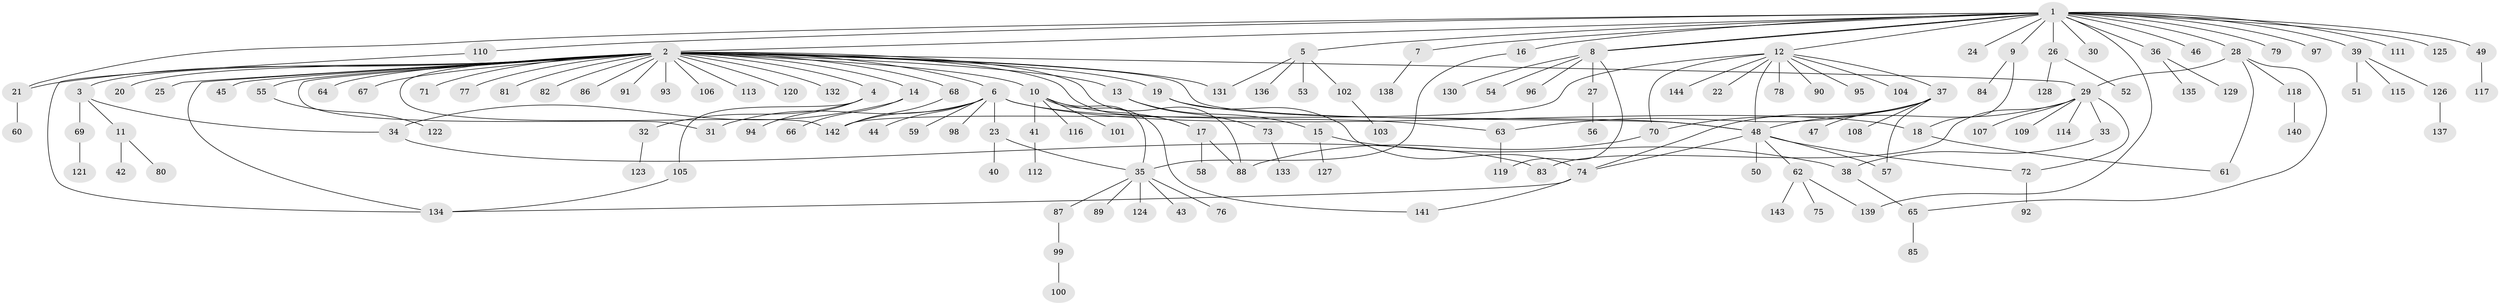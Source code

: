 // Generated by graph-tools (version 1.1) at 2025/35/03/09/25 02:35:48]
// undirected, 144 vertices, 177 edges
graph export_dot {
graph [start="1"]
  node [color=gray90,style=filled];
  1;
  2;
  3;
  4;
  5;
  6;
  7;
  8;
  9;
  10;
  11;
  12;
  13;
  14;
  15;
  16;
  17;
  18;
  19;
  20;
  21;
  22;
  23;
  24;
  25;
  26;
  27;
  28;
  29;
  30;
  31;
  32;
  33;
  34;
  35;
  36;
  37;
  38;
  39;
  40;
  41;
  42;
  43;
  44;
  45;
  46;
  47;
  48;
  49;
  50;
  51;
  52;
  53;
  54;
  55;
  56;
  57;
  58;
  59;
  60;
  61;
  62;
  63;
  64;
  65;
  66;
  67;
  68;
  69;
  70;
  71;
  72;
  73;
  74;
  75;
  76;
  77;
  78;
  79;
  80;
  81;
  82;
  83;
  84;
  85;
  86;
  87;
  88;
  89;
  90;
  91;
  92;
  93;
  94;
  95;
  96;
  97;
  98;
  99;
  100;
  101;
  102;
  103;
  104;
  105;
  106;
  107;
  108;
  109;
  110;
  111;
  112;
  113;
  114;
  115;
  116;
  117;
  118;
  119;
  120;
  121;
  122;
  123;
  124;
  125;
  126;
  127;
  128;
  129;
  130;
  131;
  132;
  133;
  134;
  135;
  136;
  137;
  138;
  139;
  140;
  141;
  142;
  143;
  144;
  1 -- 2;
  1 -- 5;
  1 -- 7;
  1 -- 8;
  1 -- 8;
  1 -- 9;
  1 -- 12;
  1 -- 16;
  1 -- 21;
  1 -- 24;
  1 -- 26;
  1 -- 28;
  1 -- 30;
  1 -- 36;
  1 -- 39;
  1 -- 46;
  1 -- 49;
  1 -- 79;
  1 -- 97;
  1 -- 110;
  1 -- 111;
  1 -- 125;
  1 -- 139;
  2 -- 3;
  2 -- 4;
  2 -- 6;
  2 -- 10;
  2 -- 13;
  2 -- 14;
  2 -- 17;
  2 -- 19;
  2 -- 20;
  2 -- 21;
  2 -- 25;
  2 -- 29;
  2 -- 31;
  2 -- 45;
  2 -- 48;
  2 -- 55;
  2 -- 64;
  2 -- 67;
  2 -- 68;
  2 -- 71;
  2 -- 77;
  2 -- 81;
  2 -- 82;
  2 -- 86;
  2 -- 88;
  2 -- 91;
  2 -- 93;
  2 -- 106;
  2 -- 113;
  2 -- 120;
  2 -- 131;
  2 -- 132;
  2 -- 134;
  2 -- 142;
  3 -- 11;
  3 -- 34;
  3 -- 69;
  4 -- 32;
  4 -- 94;
  4 -- 105;
  5 -- 53;
  5 -- 102;
  5 -- 131;
  5 -- 136;
  6 -- 18;
  6 -- 23;
  6 -- 31;
  6 -- 44;
  6 -- 59;
  6 -- 63;
  6 -- 98;
  6 -- 142;
  7 -- 138;
  8 -- 27;
  8 -- 54;
  8 -- 96;
  8 -- 119;
  8 -- 130;
  9 -- 18;
  9 -- 84;
  10 -- 17;
  10 -- 35;
  10 -- 41;
  10 -- 101;
  10 -- 116;
  10 -- 141;
  11 -- 42;
  11 -- 80;
  12 -- 22;
  12 -- 37;
  12 -- 48;
  12 -- 70;
  12 -- 78;
  12 -- 90;
  12 -- 95;
  12 -- 104;
  12 -- 142;
  12 -- 144;
  13 -- 15;
  13 -- 73;
  14 -- 34;
  14 -- 66;
  15 -- 38;
  15 -- 127;
  16 -- 35;
  17 -- 58;
  17 -- 88;
  18 -- 61;
  19 -- 48;
  19 -- 74;
  21 -- 60;
  23 -- 35;
  23 -- 40;
  26 -- 52;
  26 -- 128;
  27 -- 56;
  28 -- 29;
  28 -- 61;
  28 -- 65;
  28 -- 118;
  29 -- 33;
  29 -- 48;
  29 -- 72;
  29 -- 83;
  29 -- 107;
  29 -- 109;
  29 -- 114;
  32 -- 123;
  33 -- 38;
  34 -- 83;
  35 -- 43;
  35 -- 76;
  35 -- 87;
  35 -- 89;
  35 -- 124;
  36 -- 129;
  36 -- 135;
  37 -- 47;
  37 -- 57;
  37 -- 63;
  37 -- 70;
  37 -- 74;
  37 -- 108;
  38 -- 65;
  39 -- 51;
  39 -- 115;
  39 -- 126;
  41 -- 112;
  48 -- 50;
  48 -- 57;
  48 -- 62;
  48 -- 72;
  48 -- 74;
  49 -- 117;
  55 -- 122;
  62 -- 75;
  62 -- 139;
  62 -- 143;
  63 -- 119;
  65 -- 85;
  68 -- 142;
  69 -- 121;
  70 -- 88;
  72 -- 92;
  73 -- 133;
  74 -- 134;
  74 -- 141;
  87 -- 99;
  99 -- 100;
  102 -- 103;
  105 -- 134;
  110 -- 134;
  118 -- 140;
  126 -- 137;
}
